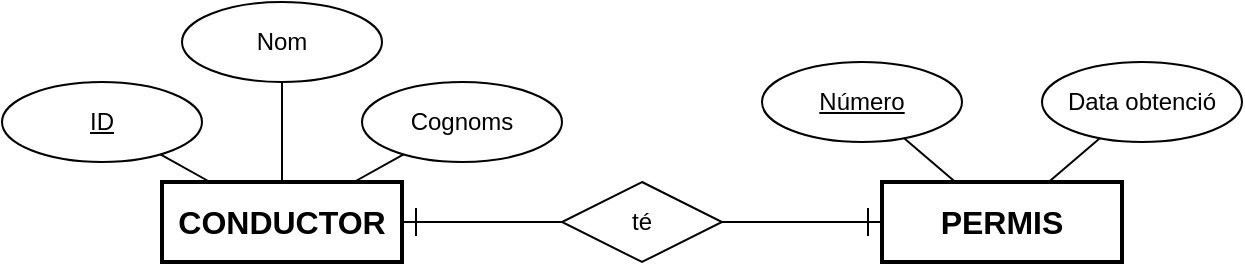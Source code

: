 <mxfile version="22.0.4" type="device">
  <diagram name="Pàgina-1" id="5p1RK1gfJNGb53cNKMp1">
    <mxGraphModel dx="2074" dy="1118" grid="1" gridSize="10" guides="1" tooltips="1" connect="1" arrows="1" fold="1" page="1" pageScale="1" pageWidth="1654" pageHeight="1169" math="0" shadow="0">
      <root>
        <mxCell id="0" />
        <mxCell id="1" parent="0" />
        <mxCell id="gsU7J_CmsxOtAL61VXyF-11" style="rounded=0;orthogonalLoop=1;jettySize=auto;html=1;endArrow=ERone;endFill=0;startArrow=none;startFill=0;startSize=12;endSize=12;" parent="1" source="j3-HeXubiyxGwx1jwGXP-15" target="JUkhmFqKWtLOI3Ql3iOZ-1" edge="1">
          <mxGeometry relative="1" as="geometry">
            <mxPoint x="400" y="780" as="sourcePoint" />
            <mxPoint x="320" y="780" as="targetPoint" />
          </mxGeometry>
        </mxCell>
        <mxCell id="j3-HeXubiyxGwx1jwGXP-4" value="PERMIS" style="whiteSpace=wrap;html=1;align=center;strokeWidth=2;fontSize=16;fontStyle=1" parent="1" vertex="1">
          <mxGeometry x="600" y="760" width="120" height="40" as="geometry" />
        </mxCell>
        <mxCell id="j3-HeXubiyxGwx1jwGXP-7" value="Data obtenció" style="ellipse;whiteSpace=wrap;html=1;align=center;" parent="1" vertex="1">
          <mxGeometry x="680" y="700" width="100" height="40" as="geometry" />
        </mxCell>
        <mxCell id="j3-HeXubiyxGwx1jwGXP-8" value="Número" style="ellipse;whiteSpace=wrap;html=1;align=center;fontStyle=4" parent="1" vertex="1">
          <mxGeometry x="540" y="700" width="100" height="40" as="geometry" />
        </mxCell>
        <mxCell id="j3-HeXubiyxGwx1jwGXP-10" style="rounded=0;orthogonalLoop=1;jettySize=auto;html=1;endArrow=none;endFill=0;" parent="1" source="j3-HeXubiyxGwx1jwGXP-7" target="j3-HeXubiyxGwx1jwGXP-4" edge="1">
          <mxGeometry relative="1" as="geometry">
            <mxPoint x="576" y="863" as="sourcePoint" />
            <mxPoint x="640" y="820" as="targetPoint" />
          </mxGeometry>
        </mxCell>
        <mxCell id="j3-HeXubiyxGwx1jwGXP-11" style="rounded=0;orthogonalLoop=1;jettySize=auto;html=1;endArrow=none;endFill=0;" parent="1" source="j3-HeXubiyxGwx1jwGXP-8" target="j3-HeXubiyxGwx1jwGXP-4" edge="1">
          <mxGeometry relative="1" as="geometry">
            <mxPoint x="586" y="873" as="sourcePoint" />
            <mxPoint x="650" y="830" as="targetPoint" />
          </mxGeometry>
        </mxCell>
        <mxCell id="j3-HeXubiyxGwx1jwGXP-15" value="té" style="rhombus;whiteSpace=wrap;html=1;" parent="1" vertex="1">
          <mxGeometry x="440" y="760" width="80" height="40" as="geometry" />
        </mxCell>
        <mxCell id="j3-HeXubiyxGwx1jwGXP-16" style="rounded=0;orthogonalLoop=1;jettySize=auto;html=1;endArrow=ERone;endFill=0;startSize=10;endSize=12;" parent="1" source="j3-HeXubiyxGwx1jwGXP-15" target="j3-HeXubiyxGwx1jwGXP-4" edge="1">
          <mxGeometry relative="1" as="geometry">
            <mxPoint x="480" y="780" as="sourcePoint" />
            <mxPoint x="370" y="790" as="targetPoint" />
          </mxGeometry>
        </mxCell>
        <mxCell id="JUkhmFqKWtLOI3Ql3iOZ-1" value="CONDUCTOR" style="whiteSpace=wrap;html=1;align=center;strokeWidth=2;fontSize=16;fontStyle=1" vertex="1" parent="1">
          <mxGeometry x="240" y="760" width="120" height="40" as="geometry" />
        </mxCell>
        <mxCell id="JUkhmFqKWtLOI3Ql3iOZ-2" value="Cognoms" style="ellipse;whiteSpace=wrap;html=1;align=center;" vertex="1" parent="1">
          <mxGeometry x="340" y="710" width="100" height="40" as="geometry" />
        </mxCell>
        <mxCell id="JUkhmFqKWtLOI3Ql3iOZ-3" value="ID" style="ellipse;whiteSpace=wrap;html=1;align=center;fontStyle=4" vertex="1" parent="1">
          <mxGeometry x="160" y="710" width="100" height="40" as="geometry" />
        </mxCell>
        <mxCell id="JUkhmFqKWtLOI3Ql3iOZ-4" style="rounded=0;orthogonalLoop=1;jettySize=auto;html=1;endArrow=none;endFill=0;" edge="1" parent="1" source="JUkhmFqKWtLOI3Ql3iOZ-2" target="JUkhmFqKWtLOI3Ql3iOZ-1">
          <mxGeometry relative="1" as="geometry">
            <mxPoint x="216" y="863" as="sourcePoint" />
            <mxPoint x="280" y="820" as="targetPoint" />
          </mxGeometry>
        </mxCell>
        <mxCell id="JUkhmFqKWtLOI3Ql3iOZ-5" style="rounded=0;orthogonalLoop=1;jettySize=auto;html=1;endArrow=none;endFill=0;" edge="1" parent="1" source="JUkhmFqKWtLOI3Ql3iOZ-3" target="JUkhmFqKWtLOI3Ql3iOZ-1">
          <mxGeometry relative="1" as="geometry">
            <mxPoint x="226" y="873" as="sourcePoint" />
            <mxPoint x="290" y="830" as="targetPoint" />
          </mxGeometry>
        </mxCell>
        <mxCell id="JUkhmFqKWtLOI3Ql3iOZ-6" value="Nom" style="ellipse;whiteSpace=wrap;html=1;align=center;" vertex="1" parent="1">
          <mxGeometry x="250" y="670" width="100" height="40" as="geometry" />
        </mxCell>
        <mxCell id="JUkhmFqKWtLOI3Ql3iOZ-7" style="rounded=0;orthogonalLoop=1;jettySize=auto;html=1;endArrow=none;endFill=0;" edge="1" parent="1" source="JUkhmFqKWtLOI3Ql3iOZ-6" target="JUkhmFqKWtLOI3Ql3iOZ-1">
          <mxGeometry relative="1" as="geometry">
            <mxPoint x="375" y="709" as="sourcePoint" />
            <mxPoint x="326" y="770" as="targetPoint" />
          </mxGeometry>
        </mxCell>
      </root>
    </mxGraphModel>
  </diagram>
</mxfile>
